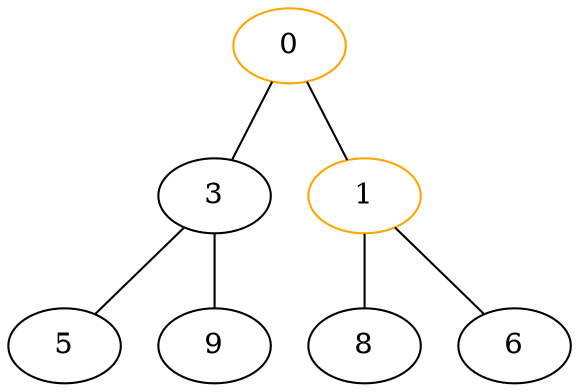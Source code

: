 graph "Insert Min Step 2"
{
	graph [ dpi = 300 ]; 
	n00 [label="0"][color="orange"];
	n01 [label="3"];
	n02 [label="1"][color="orange"];
	n03 [label="5"];
	n04 [label="9"];
	n05 [label="8"];
	n06 [label="6"];

	n00 -- n01;
	n00 -- n02;
	n01 -- n03;
	n01 -- n04;
	n02 -- n05;
	n02 -- n06;
}
